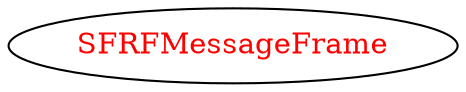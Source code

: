 digraph dependencyGraph {
 concentrate=true;
 ranksep="2.0";
 rankdir="LR"; 
 splines="ortho";
"SFRFMessageFrame" [fontcolor="red"];
}